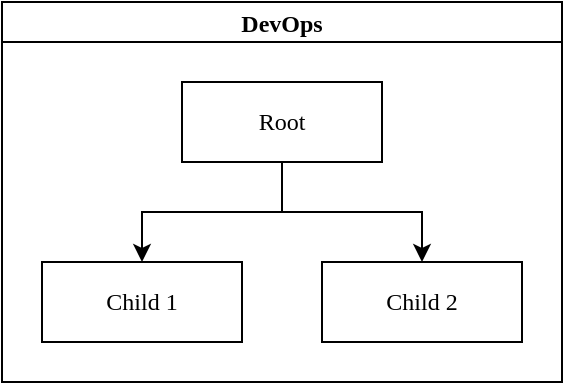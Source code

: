 <mxfile version="17.2.4" type="github">
  <diagram id="eaCFjg7BmeMbXCxSYOaL" name="第 1 页">
    <mxGraphModel dx="1422" dy="762" grid="1" gridSize="10" guides="1" tooltips="1" connect="1" arrows="1" fold="1" page="1" pageScale="1" pageWidth="3300" pageHeight="2339" math="0" shadow="0">
      <root>
        <mxCell id="0" />
        <mxCell id="1" parent="0" />
        <mxCell id="rt1KR4czZhUFX1XvC9Yj-10" value="DevOps" style="swimlane;startSize=20;horizontal=1;childLayout=treeLayout;horizontalTree=0;resizable=1;containerType=tree;fontFamily=Comic Sans MS;labelBorderColor=none;sketch=0;glass=0;rounded=0;resizeWidth=0;" vertex="1" parent="1">
          <mxGeometry x="410" y="250" width="280" height="190" as="geometry" />
        </mxCell>
        <mxCell id="rt1KR4czZhUFX1XvC9Yj-11" value="Root" style="whiteSpace=wrap;html=1;fontFamily=Comic Sans MS;labelBorderColor=none;sketch=0;" vertex="1" parent="rt1KR4czZhUFX1XvC9Yj-10">
          <mxGeometry x="90" y="40" width="100" height="40" as="geometry" />
        </mxCell>
        <mxCell id="rt1KR4czZhUFX1XvC9Yj-12" value="Child 1" style="whiteSpace=wrap;html=1;fontFamily=Comic Sans MS;labelBorderColor=none;sketch=0;" vertex="1" parent="rt1KR4czZhUFX1XvC9Yj-10">
          <mxGeometry x="20" y="130" width="100" height="40" as="geometry" />
        </mxCell>
        <mxCell id="rt1KR4czZhUFX1XvC9Yj-13" value="" style="edgeStyle=elbowEdgeStyle;elbow=vertical;html=1;rounded=0;fontFamily=Comic Sans MS;labelBorderColor=none;sketch=0;" edge="1" parent="rt1KR4czZhUFX1XvC9Yj-10" source="rt1KR4czZhUFX1XvC9Yj-11" target="rt1KR4czZhUFX1XvC9Yj-12">
          <mxGeometry relative="1" as="geometry" />
        </mxCell>
        <mxCell id="rt1KR4czZhUFX1XvC9Yj-14" value="Child 2" style="whiteSpace=wrap;html=1;fontFamily=Comic Sans MS;labelBorderColor=none;sketch=0;" vertex="1" parent="rt1KR4czZhUFX1XvC9Yj-10">
          <mxGeometry x="160" y="130" width="100" height="40" as="geometry" />
        </mxCell>
        <mxCell id="rt1KR4czZhUFX1XvC9Yj-15" value="" style="edgeStyle=elbowEdgeStyle;elbow=vertical;html=1;rounded=0;fontFamily=Comic Sans MS;labelBorderColor=none;sketch=0;" edge="1" parent="rt1KR4czZhUFX1XvC9Yj-10" source="rt1KR4czZhUFX1XvC9Yj-11" target="rt1KR4czZhUFX1XvC9Yj-14">
          <mxGeometry relative="1" as="geometry" />
        </mxCell>
      </root>
    </mxGraphModel>
  </diagram>
</mxfile>
